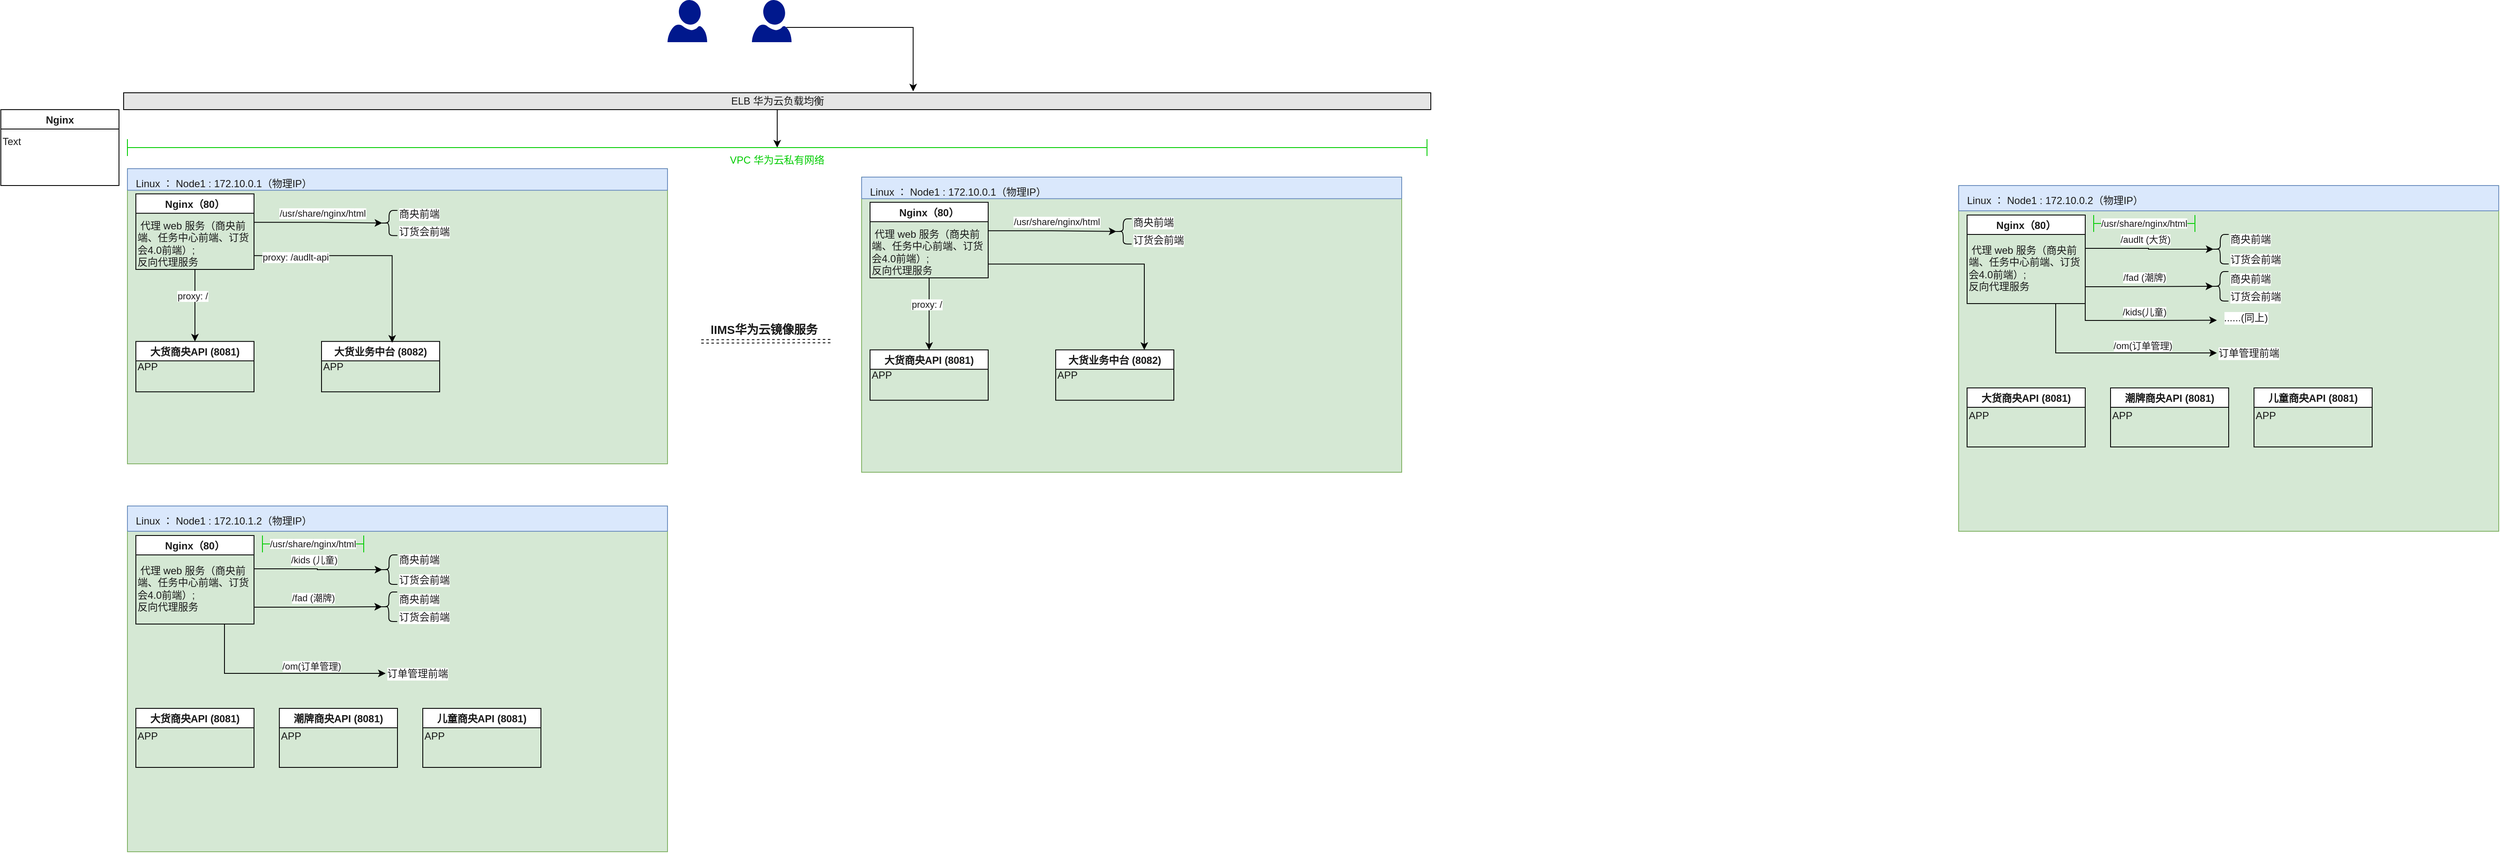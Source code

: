 <mxfile version="16.4.5" type="github">
  <diagram id="hieO9g39WpFTUk1VyaVL" name="Page-1">
    <mxGraphModel dx="1643" dy="657" grid="1" gridSize="10" guides="1" tooltips="1" connect="1" arrows="1" fold="1" page="1" pageScale="1" pageWidth="827" pageHeight="1169" math="0" shadow="0">
      <root>
        <mxCell id="0" />
        <mxCell id="1" parent="0" />
        <mxCell id="pbacP5-wRvRaZsXroCSK-2" value="" style="sketch=0;aspect=fixed;pointerEvents=1;shadow=0;dashed=0;html=1;strokeColor=none;labelPosition=center;verticalLabelPosition=bottom;verticalAlign=top;align=center;fillColor=#00188D;shape=mxgraph.azure.user" vertex="1" parent="1">
          <mxGeometry x="260" y="20" width="47" height="50" as="geometry" />
        </mxCell>
        <mxCell id="pbacP5-wRvRaZsXroCSK-3" style="edgeStyle=orthogonalEdgeStyle;rounded=0;orthogonalLoop=1;jettySize=auto;html=1;entryX=0.604;entryY=-0.083;entryDx=0;entryDy=0;entryPerimeter=0;exitX=0.87;exitY=0.65;exitDx=0;exitDy=0;exitPerimeter=0;" edge="1" parent="1" source="pbacP5-wRvRaZsXroCSK-4" target="pbacP5-wRvRaZsXroCSK-5">
          <mxGeometry relative="1" as="geometry">
            <mxPoint x="559.695" y="115.005" as="targetPoint" />
            <Array as="points">
              <mxPoint x="551" y="53" />
            </Array>
          </mxGeometry>
        </mxCell>
        <mxCell id="pbacP5-wRvRaZsXroCSK-4" value="" style="sketch=0;aspect=fixed;pointerEvents=1;shadow=0;dashed=0;html=1;strokeColor=none;labelPosition=center;verticalLabelPosition=bottom;verticalAlign=top;align=center;fillColor=#00188D;shape=mxgraph.azure.user" vertex="1" parent="1">
          <mxGeometry x="360" y="20" width="47" height="50" as="geometry" />
        </mxCell>
        <mxCell id="pbacP5-wRvRaZsXroCSK-199" style="edgeStyle=orthogonalEdgeStyle;rounded=0;orthogonalLoop=1;jettySize=auto;html=1;entryX=0.5;entryY=0.5;entryDx=0;entryDy=0;entryPerimeter=0;fontSize=14;fontColor=#1A1A1A;startArrow=none;startFill=0;endArrow=classic;endFill=1;" edge="1" parent="1" source="pbacP5-wRvRaZsXroCSK-5" target="pbacP5-wRvRaZsXroCSK-196">
          <mxGeometry relative="1" as="geometry" />
        </mxCell>
        <mxCell id="pbacP5-wRvRaZsXroCSK-5" value="ELB 华为云负载均衡" style="rounded=0;whiteSpace=wrap;html=1;align=center;fontColor=#1A1A1A;fillColor=#E6E6E6;" vertex="1" parent="1">
          <mxGeometry x="-384.5" y="130" width="1549" height="20" as="geometry" />
        </mxCell>
        <mxCell id="pbacP5-wRvRaZsXroCSK-9" value="" style="group;fillColor=#d5e8d4;strokeColor=#82b366;" vertex="1" connectable="0" parent="1">
          <mxGeometry x="-380" y="220" width="640" height="350" as="geometry" />
        </mxCell>
        <mxCell id="pbacP5-wRvRaZsXroCSK-6" value="&lt;font color=&quot;#1a1a1a&quot;&gt;Linux ： Node1 : 172.10.0.1（物理IP）&lt;/font&gt;" style="sketch=0;points=[[0,0,0],[0.25,0,0],[0.5,0,0],[0.75,0,0],[1,0,0],[1,0.25,0],[1,0.5,0],[1,0.75,0],[1,1,0],[0.75,1,0],[0.5,1,0],[0.25,1,0],[0,1,0],[0,0.75,0],[0,0.5,0],[0,0.25,0]];rounded=1;absoluteArcSize=1;arcSize=2;html=1;strokeColor=#6c8ebf;shadow=0;dashed=0;fontSize=12;align=left;verticalAlign=top;spacing=10;spacingTop=-4;fillColor=#dae8fc;" vertex="1" parent="pbacP5-wRvRaZsXroCSK-9">
          <mxGeometry width="640" height="25.61" as="geometry" />
        </mxCell>
        <mxCell id="pbacP5-wRvRaZsXroCSK-8" value="" style="shape=image;html=1;verticalAlign=top;verticalLabelPosition=bottom;labelBackgroundColor=#ffffff;imageAspect=0;aspect=fixed;image=https://cdn0.iconfinder.com/data/icons/social-media-2104/24/social_media_social_media_logo_docker-128.png;fontColor=#1A1A1A;" vertex="1" parent="pbacP5-wRvRaZsXroCSK-9">
          <mxGeometry x="561.404" y="280" width="63.416" height="63.416" as="geometry" />
        </mxCell>
        <mxCell id="pbacP5-wRvRaZsXroCSK-18" value="" style="group" vertex="1" connectable="0" parent="pbacP5-wRvRaZsXroCSK-9">
          <mxGeometry x="10" y="29.878" width="140" height="89.634" as="geometry" />
        </mxCell>
        <mxCell id="pbacP5-wRvRaZsXroCSK-19" value="Nginx（80）" style="swimlane;fontColor=#1A1A1A;" vertex="1" parent="pbacP5-wRvRaZsXroCSK-18">
          <mxGeometry width="140" height="89.634" as="geometry">
            <mxRectangle x="10" y="40" width="70" height="23" as="alternateBounds" />
          </mxGeometry>
        </mxCell>
        <mxCell id="pbacP5-wRvRaZsXroCSK-20" value="&amp;nbsp;代理 web 服务（商央前端、任务中心前端、订货会4.0前端）;&lt;br&gt;反向代理服务" style="text;html=1;strokeColor=none;fillColor=none;align=left;verticalAlign=top;whiteSpace=wrap;rounded=0;fontColor=#1A1A1A;horizontal=1;spacingTop=0;" vertex="1" parent="pbacP5-wRvRaZsXroCSK-18">
          <mxGeometry y="23.902" width="140" height="65.732" as="geometry" />
        </mxCell>
        <mxCell id="pbacP5-wRvRaZsXroCSK-26" style="edgeStyle=orthogonalEdgeStyle;rounded=0;orthogonalLoop=1;jettySize=auto;html=1;exitX=1.002;exitY=0.137;exitDx=0;exitDy=0;entryX=0.1;entryY=0.5;entryDx=0;entryDy=0;fontColor=#1A1A1A;exitPerimeter=0;entryPerimeter=0;" edge="1" parent="pbacP5-wRvRaZsXroCSK-9" target="pbacP5-wRvRaZsXroCSK-47">
          <mxGeometry relative="1" as="geometry">
            <mxPoint x="150.28" y="63.639" as="sourcePoint" />
            <mxPoint x="300" y="64.665" as="targetPoint" />
            <Array as="points">
              <mxPoint x="225" y="64.024" />
            </Array>
          </mxGeometry>
        </mxCell>
        <mxCell id="pbacP5-wRvRaZsXroCSK-140" value="&lt;span&gt;/usr/share/nginx/html&lt;/span&gt;" style="edgeLabel;html=1;align=center;verticalAlign=middle;resizable=0;points=[];fontColor=#1A1A1A;" vertex="1" connectable="0" parent="pbacP5-wRvRaZsXroCSK-26">
          <mxGeometry x="0.055" y="-1" relative="1" as="geometry">
            <mxPoint y="-12" as="offset" />
          </mxGeometry>
        </mxCell>
        <mxCell id="pbacP5-wRvRaZsXroCSK-40" value="商央前端" style="text;html=1;strokeColor=none;fillColor=none;align=left;verticalAlign=middle;whiteSpace=wrap;rounded=0;labelBackgroundColor=#FFFFFF;fontColor=#1A1A1A;" vertex="1" parent="pbacP5-wRvRaZsXroCSK-9">
          <mxGeometry x="320" y="46.951" width="60" height="14.512" as="geometry" />
        </mxCell>
        <mxCell id="pbacP5-wRvRaZsXroCSK-44" value="订货会前端" style="text;html=1;strokeColor=none;fillColor=none;align=left;verticalAlign=middle;whiteSpace=wrap;rounded=0;labelBackgroundColor=#FFFFFF;fontColor=#1A1A1A;" vertex="1" parent="pbacP5-wRvRaZsXroCSK-9">
          <mxGeometry x="320" y="67.439" width="70" height="14.512" as="geometry" />
        </mxCell>
        <mxCell id="pbacP5-wRvRaZsXroCSK-47" value="" style="shape=curlyBracket;whiteSpace=wrap;html=1;rounded=1;labelBackgroundColor=#FFFFFF;fontColor=#1A1A1A;" vertex="1" parent="pbacP5-wRvRaZsXroCSK-9">
          <mxGeometry x="300" y="49.512" width="20" height="29.878" as="geometry" />
        </mxCell>
        <mxCell id="pbacP5-wRvRaZsXroCSK-53" style="edgeStyle=orthogonalEdgeStyle;rounded=0;orthogonalLoop=1;jettySize=auto;html=1;exitX=0.5;exitY=1;exitDx=0;exitDy=0;entryX=0.5;entryY=0;entryDx=0;entryDy=0;fontColor=#1A1A1A;startArrow=none;startFill=0;endArrow=classic;endFill=1;" edge="1" parent="pbacP5-wRvRaZsXroCSK-9" source="pbacP5-wRvRaZsXroCSK-20" target="pbacP5-wRvRaZsXroCSK-64">
          <mxGeometry relative="1" as="geometry">
            <mxPoint x="306" y="169.451" as="targetPoint" />
          </mxGeometry>
        </mxCell>
        <mxCell id="pbacP5-wRvRaZsXroCSK-139" value="proxy: /" style="edgeLabel;html=1;align=center;verticalAlign=middle;resizable=0;points=[];fontColor=#1A1A1A;" vertex="1" connectable="0" parent="pbacP5-wRvRaZsXroCSK-53">
          <mxGeometry x="-0.273" y="-3" relative="1" as="geometry">
            <mxPoint as="offset" />
          </mxGeometry>
        </mxCell>
        <mxCell id="pbacP5-wRvRaZsXroCSK-63" value="" style="group" vertex="1" connectable="0" parent="pbacP5-wRvRaZsXroCSK-9">
          <mxGeometry x="10" y="204.878" width="140" height="59.756" as="geometry" />
        </mxCell>
        <mxCell id="pbacP5-wRvRaZsXroCSK-64" value="大货商央API (8081)" style="swimlane;fontColor=#1A1A1A;" vertex="1" parent="pbacP5-wRvRaZsXroCSK-63">
          <mxGeometry width="140" height="59.756" as="geometry">
            <mxRectangle x="10" y="40" width="70" height="23" as="alternateBounds" />
          </mxGeometry>
        </mxCell>
        <mxCell id="pbacP5-wRvRaZsXroCSK-65" value="APP" style="text;html=1;strokeColor=none;fillColor=none;align=left;verticalAlign=top;whiteSpace=wrap;rounded=0;fontColor=#1A1A1A;horizontal=1;spacingTop=0;" vertex="1" parent="pbacP5-wRvRaZsXroCSK-63">
          <mxGeometry y="15.935" width="140" height="43.821" as="geometry" />
        </mxCell>
        <mxCell id="pbacP5-wRvRaZsXroCSK-101" value="" style="group" vertex="1" connectable="0" parent="pbacP5-wRvRaZsXroCSK-9">
          <mxGeometry x="230" y="204.878" width="140" height="59.756" as="geometry" />
        </mxCell>
        <mxCell id="pbacP5-wRvRaZsXroCSK-102" value="大货业务中台 (8082)" style="swimlane;fontColor=#1A1A1A;" vertex="1" parent="pbacP5-wRvRaZsXroCSK-101">
          <mxGeometry width="140" height="59.756" as="geometry">
            <mxRectangle x="10" y="40" width="70" height="23" as="alternateBounds" />
          </mxGeometry>
        </mxCell>
        <mxCell id="pbacP5-wRvRaZsXroCSK-103" value="APP" style="text;html=1;strokeColor=none;fillColor=none;align=left;verticalAlign=top;whiteSpace=wrap;rounded=0;fontColor=#1A1A1A;horizontal=1;spacingTop=0;" vertex="1" parent="pbacP5-wRvRaZsXroCSK-101">
          <mxGeometry y="15.935" width="140" height="43.821" as="geometry" />
        </mxCell>
        <mxCell id="pbacP5-wRvRaZsXroCSK-137" style="edgeStyle=orthogonalEdgeStyle;rounded=0;orthogonalLoop=1;jettySize=auto;html=1;exitX=1;exitY=0.75;exitDx=0;exitDy=0;fontColor=#1A1A1A;startArrow=none;startFill=0;endArrow=classic;endFill=1;entryX=0.598;entryY=0.024;entryDx=0;entryDy=0;entryPerimeter=0;" edge="1" parent="pbacP5-wRvRaZsXroCSK-9" source="pbacP5-wRvRaZsXroCSK-20" target="pbacP5-wRvRaZsXroCSK-102">
          <mxGeometry relative="1" as="geometry">
            <mxPoint x="300" y="210" as="targetPoint" />
          </mxGeometry>
        </mxCell>
        <mxCell id="pbacP5-wRvRaZsXroCSK-138" value="proxy: /audlt-api" style="edgeLabel;html=1;align=center;verticalAlign=middle;resizable=0;points=[];fontColor=#1A1A1A;" vertex="1" connectable="0" parent="pbacP5-wRvRaZsXroCSK-137">
          <mxGeometry x="-0.631" y="-2" relative="1" as="geometry">
            <mxPoint as="offset" />
          </mxGeometry>
        </mxCell>
        <mxCell id="pbacP5-wRvRaZsXroCSK-13" value="" style="group" vertex="1" connectable="0" parent="1">
          <mxGeometry x="-530" y="150" width="140" height="90" as="geometry" />
        </mxCell>
        <mxCell id="pbacP5-wRvRaZsXroCSK-10" value="Nginx" style="swimlane;fontColor=#1A1A1A;" vertex="1" parent="pbacP5-wRvRaZsXroCSK-13">
          <mxGeometry width="140" height="90" as="geometry">
            <mxRectangle x="10" y="40" width="70" height="23" as="alternateBounds" />
          </mxGeometry>
        </mxCell>
        <mxCell id="pbacP5-wRvRaZsXroCSK-12" value="Text" style="text;html=1;strokeColor=none;fillColor=none;align=left;verticalAlign=top;whiteSpace=wrap;rounded=0;fontColor=#1A1A1A;horizontal=1;spacingTop=0;" vertex="1" parent="pbacP5-wRvRaZsXroCSK-13">
          <mxGeometry y="24" width="140" height="66" as="geometry" />
        </mxCell>
        <mxCell id="pbacP5-wRvRaZsXroCSK-104" value="" style="group;fillColor=#d5e8d4;strokeColor=#82b366;" vertex="1" connectable="0" parent="1">
          <mxGeometry x="1790" y="240" width="640" height="410" as="geometry" />
        </mxCell>
        <mxCell id="pbacP5-wRvRaZsXroCSK-105" value="&lt;font color=&quot;#1a1a1a&quot;&gt;Linux ： Node1 : 172.10.0.2（物理IP）&lt;/font&gt;" style="sketch=0;points=[[0,0,0],[0.25,0,0],[0.5,0,0],[0.75,0,0],[1,0,0],[1,0.25,0],[1,0.5,0],[1,0.75,0],[1,1,0],[0.75,1,0],[0.5,1,0],[0.25,1,0],[0,1,0],[0,0.75,0],[0,0.5,0],[0,0.25,0]];rounded=1;absoluteArcSize=1;arcSize=2;html=1;strokeColor=#6c8ebf;shadow=0;dashed=0;fontSize=12;align=left;verticalAlign=top;spacing=10;spacingTop=-4;fillColor=#dae8fc;" vertex="1" parent="pbacP5-wRvRaZsXroCSK-104">
          <mxGeometry width="640" height="30" as="geometry" />
        </mxCell>
        <mxCell id="pbacP5-wRvRaZsXroCSK-106" value="" style="shape=image;html=1;verticalAlign=top;verticalLabelPosition=bottom;labelBackgroundColor=#ffffff;imageAspect=0;aspect=fixed;image=https://cdn0.iconfinder.com/data/icons/social-media-2104/24/social_media_social_media_logo_docker-128.png;fontColor=#1A1A1A;" vertex="1" parent="pbacP5-wRvRaZsXroCSK-104">
          <mxGeometry x="561.404" y="328" width="76.351" height="76.351" as="geometry" />
        </mxCell>
        <mxCell id="pbacP5-wRvRaZsXroCSK-107" value="" style="group" vertex="1" connectable="0" parent="pbacP5-wRvRaZsXroCSK-104">
          <mxGeometry x="10" y="35" width="140" height="105" as="geometry" />
        </mxCell>
        <mxCell id="pbacP5-wRvRaZsXroCSK-108" value="Nginx（80）" style="swimlane;fontColor=#1A1A1A;" vertex="1" parent="pbacP5-wRvRaZsXroCSK-107">
          <mxGeometry width="140" height="105" as="geometry">
            <mxRectangle x="10" y="40" width="70" height="23" as="alternateBounds" />
          </mxGeometry>
        </mxCell>
        <mxCell id="pbacP5-wRvRaZsXroCSK-109" value="&amp;nbsp;代理 web 服务（商央前端、任务中心前端、订货会4.0前端）;&lt;br&gt;反向代理服务" style="text;html=1;strokeColor=none;fillColor=none;align=left;verticalAlign=top;whiteSpace=wrap;rounded=0;fontColor=#1A1A1A;horizontal=1;spacingTop=0;" vertex="1" parent="pbacP5-wRvRaZsXroCSK-107">
          <mxGeometry y="28" width="140" height="77" as="geometry" />
        </mxCell>
        <mxCell id="pbacP5-wRvRaZsXroCSK-110" style="edgeStyle=orthogonalEdgeStyle;rounded=0;orthogonalLoop=1;jettySize=auto;html=1;exitX=1.002;exitY=0.137;exitDx=0;exitDy=0;entryX=0.1;entryY=0.5;entryDx=0;entryDy=0;fontColor=#1A1A1A;exitPerimeter=0;entryPerimeter=0;" edge="1" parent="pbacP5-wRvRaZsXroCSK-104" target="pbacP5-wRvRaZsXroCSK-116">
          <mxGeometry relative="1" as="geometry">
            <mxPoint x="150.28" y="74.549" as="sourcePoint" />
            <mxPoint x="300" y="75.75" as="targetPoint" />
            <Array as="points">
              <mxPoint x="225" y="75" />
            </Array>
          </mxGeometry>
        </mxCell>
        <mxCell id="pbacP5-wRvRaZsXroCSK-111" value="/audlt (大货)" style="edgeLabel;html=1;align=center;verticalAlign=middle;resizable=0;points=[];fontColor=#1A1A1A;" vertex="1" connectable="0" parent="pbacP5-wRvRaZsXroCSK-110">
          <mxGeometry x="-0.128" y="3" relative="1" as="geometry">
            <mxPoint x="4" y="-8" as="offset" />
          </mxGeometry>
        </mxCell>
        <mxCell id="pbacP5-wRvRaZsXroCSK-112" value="&lt;span style=&quot;color: rgb(26 , 26 , 26) ; font-size: 11px ; background-color: rgb(255 , 255 , 255)&quot;&gt;/usr/share/nginx/html&lt;/span&gt;" style="shape=crossbar;whiteSpace=wrap;html=1;rounded=1;fillColor=none;strokeColor=#00CC00;" vertex="1" parent="pbacP5-wRvRaZsXroCSK-104">
          <mxGeometry x="160" y="35" width="120" height="20" as="geometry" />
        </mxCell>
        <mxCell id="pbacP5-wRvRaZsXroCSK-113" value="商央前端" style="text;html=1;strokeColor=none;fillColor=none;align=left;verticalAlign=middle;whiteSpace=wrap;rounded=0;labelBackgroundColor=#FFFFFF;fontColor=#1A1A1A;" vertex="1" parent="pbacP5-wRvRaZsXroCSK-104">
          <mxGeometry x="320" y="55" width="60" height="17" as="geometry" />
        </mxCell>
        <mxCell id="pbacP5-wRvRaZsXroCSK-114" value="订货会前端" style="text;html=1;strokeColor=none;fillColor=none;align=left;verticalAlign=middle;whiteSpace=wrap;rounded=0;labelBackgroundColor=#FFFFFF;fontColor=#1A1A1A;" vertex="1" parent="pbacP5-wRvRaZsXroCSK-104">
          <mxGeometry x="320" y="79" width="70" height="17" as="geometry" />
        </mxCell>
        <mxCell id="pbacP5-wRvRaZsXroCSK-115" value="订单管理前端" style="text;html=1;strokeColor=none;fillColor=none;align=left;verticalAlign=middle;whiteSpace=wrap;rounded=0;labelBackgroundColor=#FFFFFF;fontColor=#1A1A1A;" vertex="1" parent="pbacP5-wRvRaZsXroCSK-104">
          <mxGeometry x="306" y="190" width="80" height="17" as="geometry" />
        </mxCell>
        <mxCell id="pbacP5-wRvRaZsXroCSK-116" value="" style="shape=curlyBracket;whiteSpace=wrap;html=1;rounded=1;labelBackgroundColor=#FFFFFF;fontColor=#1A1A1A;" vertex="1" parent="pbacP5-wRvRaZsXroCSK-104">
          <mxGeometry x="300" y="58" width="20" height="35" as="geometry" />
        </mxCell>
        <mxCell id="pbacP5-wRvRaZsXroCSK-117" style="edgeStyle=orthogonalEdgeStyle;rounded=0;orthogonalLoop=1;jettySize=auto;html=1;entryX=0.1;entryY=0.5;entryDx=0;entryDy=0;fontColor=#1A1A1A;entryPerimeter=0;" edge="1" parent="pbacP5-wRvRaZsXroCSK-104" source="pbacP5-wRvRaZsXroCSK-109" target="pbacP5-wRvRaZsXroCSK-120">
          <mxGeometry relative="1" as="geometry">
            <mxPoint x="150.0" y="118.549" as="sourcePoint" />
            <mxPoint x="639.72" y="-100.25" as="targetPoint" />
            <Array as="points">
              <mxPoint x="200" y="120" />
              <mxPoint x="200" y="120" />
            </Array>
          </mxGeometry>
        </mxCell>
        <mxCell id="pbacP5-wRvRaZsXroCSK-118" value="/fad (潮牌)" style="edgeLabel;html=1;align=center;verticalAlign=middle;resizable=0;points=[];fontColor=#1A1A1A;" vertex="1" connectable="0" parent="pbacP5-wRvRaZsXroCSK-117">
          <mxGeometry x="-0.128" y="3" relative="1" as="geometry">
            <mxPoint x="4" y="-8" as="offset" />
          </mxGeometry>
        </mxCell>
        <mxCell id="pbacP5-wRvRaZsXroCSK-119" value="订货会前端" style="text;html=1;strokeColor=none;fillColor=none;align=left;verticalAlign=middle;whiteSpace=wrap;rounded=0;labelBackgroundColor=#FFFFFF;fontColor=#1A1A1A;" vertex="1" parent="pbacP5-wRvRaZsXroCSK-104">
          <mxGeometry x="319.72" y="123" width="70" height="17" as="geometry" />
        </mxCell>
        <mxCell id="pbacP5-wRvRaZsXroCSK-120" value="" style="shape=curlyBracket;whiteSpace=wrap;html=1;rounded=1;labelBackgroundColor=#FFFFFF;fontColor=#1A1A1A;" vertex="1" parent="pbacP5-wRvRaZsXroCSK-104">
          <mxGeometry x="299.72" y="102" width="20" height="35" as="geometry" />
        </mxCell>
        <mxCell id="pbacP5-wRvRaZsXroCSK-121" value="商央前端" style="text;html=1;strokeColor=none;fillColor=none;align=left;verticalAlign=middle;whiteSpace=wrap;rounded=0;labelBackgroundColor=#FFFFFF;fontColor=#1A1A1A;" vertex="1" parent="pbacP5-wRvRaZsXroCSK-104">
          <mxGeometry x="320" y="102" width="60" height="17" as="geometry" />
        </mxCell>
        <mxCell id="pbacP5-wRvRaZsXroCSK-122" style="edgeStyle=orthogonalEdgeStyle;rounded=0;orthogonalLoop=1;jettySize=auto;html=1;exitX=0.75;exitY=1;exitDx=0;exitDy=0;entryX=0;entryY=0.5;entryDx=0;entryDy=0;fontColor=#1A1A1A;startArrow=none;startFill=0;endArrow=classic;endFill=1;" edge="1" parent="pbacP5-wRvRaZsXroCSK-104" source="pbacP5-wRvRaZsXroCSK-109" target="pbacP5-wRvRaZsXroCSK-115">
          <mxGeometry relative="1" as="geometry" />
        </mxCell>
        <mxCell id="pbacP5-wRvRaZsXroCSK-123" value="/om(订单管理)" style="edgeLabel;html=1;align=center;verticalAlign=middle;resizable=0;points=[];fontColor=#1A1A1A;" vertex="1" connectable="0" parent="pbacP5-wRvRaZsXroCSK-122">
          <mxGeometry x="0.012" y="-3" relative="1" as="geometry">
            <mxPoint x="35" y="-12" as="offset" />
          </mxGeometry>
        </mxCell>
        <mxCell id="pbacP5-wRvRaZsXroCSK-124" value="......(同上)" style="text;html=1;strokeColor=none;fillColor=none;align=center;verticalAlign=middle;whiteSpace=wrap;rounded=0;labelBackgroundColor=#FFFFFF;fontColor=#1A1A1A;" vertex="1" parent="pbacP5-wRvRaZsXroCSK-104">
          <mxGeometry x="306" y="150" width="69" height="13" as="geometry" />
        </mxCell>
        <mxCell id="pbacP5-wRvRaZsXroCSK-125" style="edgeStyle=orthogonalEdgeStyle;rounded=0;orthogonalLoop=1;jettySize=auto;html=1;exitX=1;exitY=1;exitDx=0;exitDy=0;entryX=0;entryY=0.75;entryDx=0;entryDy=0;fontColor=#1A1A1A;startArrow=none;startFill=0;endArrow=classic;endFill=1;" edge="1" parent="pbacP5-wRvRaZsXroCSK-104" source="pbacP5-wRvRaZsXroCSK-109" target="pbacP5-wRvRaZsXroCSK-124">
          <mxGeometry relative="1" as="geometry" />
        </mxCell>
        <mxCell id="pbacP5-wRvRaZsXroCSK-126" value="/kids(儿童)" style="edgeLabel;html=1;align=center;verticalAlign=middle;resizable=0;points=[];fontColor=#1A1A1A;" vertex="1" connectable="0" parent="pbacP5-wRvRaZsXroCSK-125">
          <mxGeometry x="0.024" y="4" relative="1" as="geometry">
            <mxPoint y="-6" as="offset" />
          </mxGeometry>
        </mxCell>
        <mxCell id="pbacP5-wRvRaZsXroCSK-127" value="" style="group" vertex="1" connectable="0" parent="pbacP5-wRvRaZsXroCSK-104">
          <mxGeometry x="10" y="240" width="140" height="70" as="geometry" />
        </mxCell>
        <mxCell id="pbacP5-wRvRaZsXroCSK-128" value="大货商央API (8081)" style="swimlane;fontColor=#1A1A1A;" vertex="1" parent="pbacP5-wRvRaZsXroCSK-127">
          <mxGeometry width="140" height="70" as="geometry">
            <mxRectangle x="10" y="40" width="70" height="23" as="alternateBounds" />
          </mxGeometry>
        </mxCell>
        <mxCell id="pbacP5-wRvRaZsXroCSK-129" value="APP" style="text;html=1;strokeColor=none;fillColor=none;align=left;verticalAlign=top;whiteSpace=wrap;rounded=0;fontColor=#1A1A1A;horizontal=1;spacingTop=0;" vertex="1" parent="pbacP5-wRvRaZsXroCSK-127">
          <mxGeometry y="18.667" width="140" height="51.333" as="geometry" />
        </mxCell>
        <mxCell id="pbacP5-wRvRaZsXroCSK-130" value="" style="group" vertex="1" connectable="0" parent="pbacP5-wRvRaZsXroCSK-104">
          <mxGeometry x="180" y="240" width="140" height="70" as="geometry" />
        </mxCell>
        <mxCell id="pbacP5-wRvRaZsXroCSK-131" value="潮牌商央API (8081)" style="swimlane;fontColor=#1A1A1A;" vertex="1" parent="pbacP5-wRvRaZsXroCSK-130">
          <mxGeometry width="140" height="70" as="geometry">
            <mxRectangle x="10" y="40" width="70" height="23" as="alternateBounds" />
          </mxGeometry>
        </mxCell>
        <mxCell id="pbacP5-wRvRaZsXroCSK-132" value="APP" style="text;html=1;strokeColor=none;fillColor=none;align=left;verticalAlign=top;whiteSpace=wrap;rounded=0;fontColor=#1A1A1A;horizontal=1;spacingTop=0;" vertex="1" parent="pbacP5-wRvRaZsXroCSK-130">
          <mxGeometry y="18.667" width="140" height="51.333" as="geometry" />
        </mxCell>
        <mxCell id="pbacP5-wRvRaZsXroCSK-133" value="" style="group" vertex="1" connectable="0" parent="pbacP5-wRvRaZsXroCSK-104">
          <mxGeometry x="350" y="240" width="140" height="70" as="geometry" />
        </mxCell>
        <mxCell id="pbacP5-wRvRaZsXroCSK-134" value="儿童商央API (8081)" style="swimlane;fontColor=#1A1A1A;" vertex="1" parent="pbacP5-wRvRaZsXroCSK-133">
          <mxGeometry width="140" height="70" as="geometry">
            <mxRectangle x="10" y="40" width="70" height="23" as="alternateBounds" />
          </mxGeometry>
        </mxCell>
        <mxCell id="pbacP5-wRvRaZsXroCSK-135" value="APP" style="text;html=1;strokeColor=none;fillColor=none;align=left;verticalAlign=top;whiteSpace=wrap;rounded=0;fontColor=#1A1A1A;horizontal=1;spacingTop=0;" vertex="1" parent="pbacP5-wRvRaZsXroCSK-133">
          <mxGeometry y="18.667" width="140" height="51.333" as="geometry" />
        </mxCell>
        <mxCell id="pbacP5-wRvRaZsXroCSK-142" value="" style="shape=link;html=1;rounded=0;fontColor=#1A1A1A;startArrow=none;startFill=0;endArrow=classic;endFill=1;dashed=1;fontStyle=1;fontSize=14;" edge="1" parent="1">
          <mxGeometry width="100" relative="1" as="geometry">
            <mxPoint x="300" y="424.88" as="sourcePoint" />
            <mxPoint x="453" y="424.44" as="targetPoint" />
          </mxGeometry>
        </mxCell>
        <mxCell id="pbacP5-wRvRaZsXroCSK-143" value="lIMS华为云镜像服务" style="edgeLabel;html=1;align=center;verticalAlign=middle;resizable=0;points=[];fontColor=#1A1A1A;fontStyle=1;fontSize=14;" vertex="1" connectable="0" parent="pbacP5-wRvRaZsXroCSK-142">
          <mxGeometry x="0.008" relative="1" as="geometry">
            <mxPoint x="-3" y="-14" as="offset" />
          </mxGeometry>
        </mxCell>
        <mxCell id="pbacP5-wRvRaZsXroCSK-144" value="" style="group;fillColor=#d5e8d4;strokeColor=#82b366;" vertex="1" connectable="0" parent="1">
          <mxGeometry x="490" y="230" width="640" height="350" as="geometry" />
        </mxCell>
        <mxCell id="pbacP5-wRvRaZsXroCSK-145" value="&lt;font color=&quot;#1a1a1a&quot;&gt;Linux ： Node1 : 172.10.0.1（物理IP）&lt;/font&gt;" style="sketch=0;points=[[0,0,0],[0.25,0,0],[0.5,0,0],[0.75,0,0],[1,0,0],[1,0.25,0],[1,0.5,0],[1,0.75,0],[1,1,0],[0.75,1,0],[0.5,1,0],[0.25,1,0],[0,1,0],[0,0.75,0],[0,0.5,0],[0,0.25,0]];rounded=1;absoluteArcSize=1;arcSize=2;html=1;strokeColor=#6c8ebf;shadow=0;dashed=0;fontSize=12;align=left;verticalAlign=top;spacing=10;spacingTop=-4;fillColor=#dae8fc;" vertex="1" parent="pbacP5-wRvRaZsXroCSK-144">
          <mxGeometry width="640" height="25.61" as="geometry" />
        </mxCell>
        <mxCell id="pbacP5-wRvRaZsXroCSK-146" value="" style="shape=image;html=1;verticalAlign=top;verticalLabelPosition=bottom;labelBackgroundColor=#ffffff;imageAspect=0;aspect=fixed;image=https://cdn0.iconfinder.com/data/icons/social-media-2104/24/social_media_social_media_logo_docker-128.png;fontColor=#1A1A1A;" vertex="1" parent="pbacP5-wRvRaZsXroCSK-144">
          <mxGeometry x="561.404" y="280" width="65.178" height="65.178" as="geometry" />
        </mxCell>
        <mxCell id="pbacP5-wRvRaZsXroCSK-147" value="" style="group" vertex="1" connectable="0" parent="pbacP5-wRvRaZsXroCSK-144">
          <mxGeometry x="10" y="29.878" width="140" height="89.634" as="geometry" />
        </mxCell>
        <mxCell id="pbacP5-wRvRaZsXroCSK-148" value="Nginx（80）" style="swimlane;fontColor=#1A1A1A;" vertex="1" parent="pbacP5-wRvRaZsXroCSK-147">
          <mxGeometry width="140" height="89.634" as="geometry">
            <mxRectangle x="10" y="40" width="70" height="23" as="alternateBounds" />
          </mxGeometry>
        </mxCell>
        <mxCell id="pbacP5-wRvRaZsXroCSK-149" value="&amp;nbsp;代理 web 服务（商央前端、任务中心前端、订货会4.0前端）;&lt;br&gt;反向代理服务" style="text;html=1;strokeColor=none;fillColor=none;align=left;verticalAlign=top;whiteSpace=wrap;rounded=0;fontColor=#1A1A1A;horizontal=1;spacingTop=0;" vertex="1" parent="pbacP5-wRvRaZsXroCSK-147">
          <mxGeometry y="23.902" width="140" height="65.732" as="geometry" />
        </mxCell>
        <mxCell id="pbacP5-wRvRaZsXroCSK-150" style="edgeStyle=orthogonalEdgeStyle;rounded=0;orthogonalLoop=1;jettySize=auto;html=1;exitX=1.002;exitY=0.137;exitDx=0;exitDy=0;entryX=0.1;entryY=0.5;entryDx=0;entryDy=0;fontColor=#1A1A1A;exitPerimeter=0;entryPerimeter=0;" edge="1" parent="pbacP5-wRvRaZsXroCSK-144" target="pbacP5-wRvRaZsXroCSK-154">
          <mxGeometry relative="1" as="geometry">
            <mxPoint x="150.28" y="63.639" as="sourcePoint" />
            <mxPoint x="300" y="64.665" as="targetPoint" />
            <Array as="points">
              <mxPoint x="225" y="64.024" />
            </Array>
          </mxGeometry>
        </mxCell>
        <mxCell id="pbacP5-wRvRaZsXroCSK-151" value="&lt;span&gt;/usr/share/nginx/html&lt;/span&gt;" style="edgeLabel;html=1;align=center;verticalAlign=middle;resizable=0;points=[];fontColor=#1A1A1A;" vertex="1" connectable="0" parent="pbacP5-wRvRaZsXroCSK-150">
          <mxGeometry x="0.055" y="-1" relative="1" as="geometry">
            <mxPoint y="-12" as="offset" />
          </mxGeometry>
        </mxCell>
        <mxCell id="pbacP5-wRvRaZsXroCSK-152" value="商央前端" style="text;html=1;strokeColor=none;fillColor=none;align=left;verticalAlign=middle;whiteSpace=wrap;rounded=0;labelBackgroundColor=#FFFFFF;fontColor=#1A1A1A;" vertex="1" parent="pbacP5-wRvRaZsXroCSK-144">
          <mxGeometry x="320" y="46.951" width="60" height="14.512" as="geometry" />
        </mxCell>
        <mxCell id="pbacP5-wRvRaZsXroCSK-153" value="订货会前端" style="text;html=1;strokeColor=none;fillColor=none;align=left;verticalAlign=middle;whiteSpace=wrap;rounded=0;labelBackgroundColor=#FFFFFF;fontColor=#1A1A1A;" vertex="1" parent="pbacP5-wRvRaZsXroCSK-144">
          <mxGeometry x="320" y="67.439" width="70" height="14.512" as="geometry" />
        </mxCell>
        <mxCell id="pbacP5-wRvRaZsXroCSK-154" value="" style="shape=curlyBracket;whiteSpace=wrap;html=1;rounded=1;labelBackgroundColor=#FFFFFF;fontColor=#1A1A1A;" vertex="1" parent="pbacP5-wRvRaZsXroCSK-144">
          <mxGeometry x="300" y="49.512" width="20" height="29.878" as="geometry" />
        </mxCell>
        <mxCell id="pbacP5-wRvRaZsXroCSK-155" style="edgeStyle=orthogonalEdgeStyle;rounded=0;orthogonalLoop=1;jettySize=auto;html=1;exitX=0.5;exitY=1;exitDx=0;exitDy=0;entryX=0.5;entryY=0;entryDx=0;entryDy=0;fontColor=#1A1A1A;startArrow=none;startFill=0;endArrow=classic;endFill=1;" edge="1" parent="pbacP5-wRvRaZsXroCSK-144" source="pbacP5-wRvRaZsXroCSK-149" target="pbacP5-wRvRaZsXroCSK-158">
          <mxGeometry relative="1" as="geometry">
            <mxPoint x="306" y="169.451" as="targetPoint" />
          </mxGeometry>
        </mxCell>
        <mxCell id="pbacP5-wRvRaZsXroCSK-156" value="proxy: /" style="edgeLabel;html=1;align=center;verticalAlign=middle;resizable=0;points=[];fontColor=#1A1A1A;" vertex="1" connectable="0" parent="pbacP5-wRvRaZsXroCSK-155">
          <mxGeometry x="-0.273" y="-3" relative="1" as="geometry">
            <mxPoint as="offset" />
          </mxGeometry>
        </mxCell>
        <mxCell id="pbacP5-wRvRaZsXroCSK-157" value="" style="group" vertex="1" connectable="0" parent="pbacP5-wRvRaZsXroCSK-144">
          <mxGeometry x="10" y="204.878" width="140" height="59.756" as="geometry" />
        </mxCell>
        <mxCell id="pbacP5-wRvRaZsXroCSK-158" value="大货商央API (8081)" style="swimlane;fontColor=#1A1A1A;" vertex="1" parent="pbacP5-wRvRaZsXroCSK-157">
          <mxGeometry width="140" height="59.756" as="geometry">
            <mxRectangle x="10" y="40" width="70" height="23" as="alternateBounds" />
          </mxGeometry>
        </mxCell>
        <mxCell id="pbacP5-wRvRaZsXroCSK-159" value="APP" style="text;html=1;strokeColor=none;fillColor=none;align=left;verticalAlign=top;whiteSpace=wrap;rounded=0;fontColor=#1A1A1A;horizontal=1;spacingTop=0;" vertex="1" parent="pbacP5-wRvRaZsXroCSK-157">
          <mxGeometry y="15.935" width="140" height="43.821" as="geometry" />
        </mxCell>
        <mxCell id="pbacP5-wRvRaZsXroCSK-160" value="" style="group" vertex="1" connectable="0" parent="pbacP5-wRvRaZsXroCSK-144">
          <mxGeometry x="230" y="204.878" width="140" height="59.756" as="geometry" />
        </mxCell>
        <mxCell id="pbacP5-wRvRaZsXroCSK-161" value="大货业务中台 (8082)" style="swimlane;fontColor=#1A1A1A;" vertex="1" parent="pbacP5-wRvRaZsXroCSK-160">
          <mxGeometry width="140" height="59.756" as="geometry">
            <mxRectangle x="10" y="40" width="70" height="23" as="alternateBounds" />
          </mxGeometry>
        </mxCell>
        <mxCell id="pbacP5-wRvRaZsXroCSK-162" value="APP" style="text;html=1;strokeColor=none;fillColor=none;align=left;verticalAlign=top;whiteSpace=wrap;rounded=0;fontColor=#1A1A1A;horizontal=1;spacingTop=0;" vertex="1" parent="pbacP5-wRvRaZsXroCSK-160">
          <mxGeometry y="15.935" width="140" height="43.821" as="geometry" />
        </mxCell>
        <mxCell id="pbacP5-wRvRaZsXroCSK-163" style="edgeStyle=orthogonalEdgeStyle;rounded=0;orthogonalLoop=1;jettySize=auto;html=1;exitX=1;exitY=0.75;exitDx=0;exitDy=0;entryX=0.75;entryY=0;entryDx=0;entryDy=0;fontSize=14;fontColor=#1A1A1A;startArrow=none;startFill=0;endArrow=classic;endFill=1;" edge="1" parent="pbacP5-wRvRaZsXroCSK-144" source="pbacP5-wRvRaZsXroCSK-149" target="pbacP5-wRvRaZsXroCSK-161">
          <mxGeometry relative="1" as="geometry" />
        </mxCell>
        <mxCell id="pbacP5-wRvRaZsXroCSK-164" value="" style="group;fillColor=#d5e8d4;strokeColor=#82b366;" vertex="1" connectable="0" parent="1">
          <mxGeometry x="-380" y="620" width="640" height="410" as="geometry" />
        </mxCell>
        <mxCell id="pbacP5-wRvRaZsXroCSK-165" value="&lt;font color=&quot;#1a1a1a&quot;&gt;Linux ： Node1 : 172.10.1.2（物理IP）&lt;/font&gt;" style="sketch=0;points=[[0,0,0],[0.25,0,0],[0.5,0,0],[0.75,0,0],[1,0,0],[1,0.25,0],[1,0.5,0],[1,0.75,0],[1,1,0],[0.75,1,0],[0.5,1,0],[0.25,1,0],[0,1,0],[0,0.75,0],[0,0.5,0],[0,0.25,0]];rounded=1;absoluteArcSize=1;arcSize=2;html=1;strokeColor=#6c8ebf;shadow=0;dashed=0;fontSize=12;align=left;verticalAlign=top;spacing=10;spacingTop=-4;fillColor=#dae8fc;" vertex="1" parent="pbacP5-wRvRaZsXroCSK-164">
          <mxGeometry width="640" height="30" as="geometry" />
        </mxCell>
        <mxCell id="pbacP5-wRvRaZsXroCSK-166" value="" style="shape=image;html=1;verticalAlign=top;verticalLabelPosition=bottom;labelBackgroundColor=#ffffff;imageAspect=0;aspect=fixed;image=https://cdn0.iconfinder.com/data/icons/social-media-2104/24/social_media_social_media_logo_docker-128.png;fontColor=#1A1A1A;" vertex="1" parent="pbacP5-wRvRaZsXroCSK-164">
          <mxGeometry x="561.404" y="328" width="76.351" height="76.351" as="geometry" />
        </mxCell>
        <mxCell id="pbacP5-wRvRaZsXroCSK-167" value="" style="group" vertex="1" connectable="0" parent="pbacP5-wRvRaZsXroCSK-164">
          <mxGeometry x="10" y="35" width="140" height="105" as="geometry" />
        </mxCell>
        <mxCell id="pbacP5-wRvRaZsXroCSK-168" value="Nginx（80）" style="swimlane;fontColor=#1A1A1A;" vertex="1" parent="pbacP5-wRvRaZsXroCSK-167">
          <mxGeometry width="140" height="105" as="geometry">
            <mxRectangle x="10" y="40" width="70" height="23" as="alternateBounds" />
          </mxGeometry>
        </mxCell>
        <mxCell id="pbacP5-wRvRaZsXroCSK-169" value="&amp;nbsp;代理 web 服务（商央前端、任务中心前端、订货会4.0前端）;&lt;br&gt;反向代理服务" style="text;html=1;strokeColor=none;fillColor=none;align=left;verticalAlign=top;whiteSpace=wrap;rounded=0;fontColor=#1A1A1A;horizontal=1;spacingTop=0;" vertex="1" parent="pbacP5-wRvRaZsXroCSK-167">
          <mxGeometry y="28" width="140" height="77" as="geometry" />
        </mxCell>
        <mxCell id="pbacP5-wRvRaZsXroCSK-170" style="edgeStyle=orthogonalEdgeStyle;rounded=0;orthogonalLoop=1;jettySize=auto;html=1;exitX=1.002;exitY=0.137;exitDx=0;exitDy=0;entryX=0.1;entryY=0.5;entryDx=0;entryDy=0;fontColor=#1A1A1A;exitPerimeter=0;entryPerimeter=0;" edge="1" parent="pbacP5-wRvRaZsXroCSK-164" target="pbacP5-wRvRaZsXroCSK-176">
          <mxGeometry relative="1" as="geometry">
            <mxPoint x="150.28" y="74.549" as="sourcePoint" />
            <mxPoint x="300" y="75.75" as="targetPoint" />
            <Array as="points">
              <mxPoint x="225" y="75" />
            </Array>
          </mxGeometry>
        </mxCell>
        <mxCell id="pbacP5-wRvRaZsXroCSK-171" value="/kids (儿童)" style="edgeLabel;html=1;align=center;verticalAlign=middle;resizable=0;points=[];fontColor=#1A1A1A;" vertex="1" connectable="0" parent="pbacP5-wRvRaZsXroCSK-170">
          <mxGeometry x="-0.128" y="3" relative="1" as="geometry">
            <mxPoint x="4" y="-8" as="offset" />
          </mxGeometry>
        </mxCell>
        <mxCell id="pbacP5-wRvRaZsXroCSK-172" value="&lt;span style=&quot;color: rgb(26 , 26 , 26) ; font-size: 11px ; background-color: rgb(255 , 255 , 255)&quot;&gt;/usr/share/nginx/html&lt;/span&gt;" style="shape=crossbar;whiteSpace=wrap;html=1;rounded=1;fillColor=none;strokeColor=#00CC00;" vertex="1" parent="pbacP5-wRvRaZsXroCSK-164">
          <mxGeometry x="160" y="35" width="120" height="20" as="geometry" />
        </mxCell>
        <mxCell id="pbacP5-wRvRaZsXroCSK-173" value="商央前端" style="text;html=1;strokeColor=none;fillColor=none;align=left;verticalAlign=middle;whiteSpace=wrap;rounded=0;labelBackgroundColor=#FFFFFF;fontColor=#1A1A1A;" vertex="1" parent="pbacP5-wRvRaZsXroCSK-164">
          <mxGeometry x="320" y="55" width="60" height="17" as="geometry" />
        </mxCell>
        <mxCell id="pbacP5-wRvRaZsXroCSK-174" value="订货会前端" style="text;html=1;strokeColor=none;fillColor=none;align=left;verticalAlign=middle;whiteSpace=wrap;rounded=0;labelBackgroundColor=#FFFFFF;fontColor=#1A1A1A;" vertex="1" parent="pbacP5-wRvRaZsXroCSK-164">
          <mxGeometry x="320" y="79" width="70" height="17" as="geometry" />
        </mxCell>
        <mxCell id="pbacP5-wRvRaZsXroCSK-175" value="订单管理前端" style="text;html=1;strokeColor=none;fillColor=none;align=left;verticalAlign=middle;whiteSpace=wrap;rounded=0;labelBackgroundColor=#FFFFFF;fontColor=#1A1A1A;" vertex="1" parent="pbacP5-wRvRaZsXroCSK-164">
          <mxGeometry x="306" y="190" width="80" height="17" as="geometry" />
        </mxCell>
        <mxCell id="pbacP5-wRvRaZsXroCSK-176" value="" style="shape=curlyBracket;whiteSpace=wrap;html=1;rounded=1;labelBackgroundColor=#FFFFFF;fontColor=#1A1A1A;" vertex="1" parent="pbacP5-wRvRaZsXroCSK-164">
          <mxGeometry x="300" y="58" width="20" height="35" as="geometry" />
        </mxCell>
        <mxCell id="pbacP5-wRvRaZsXroCSK-177" style="edgeStyle=orthogonalEdgeStyle;rounded=0;orthogonalLoop=1;jettySize=auto;html=1;entryX=0.1;entryY=0.5;entryDx=0;entryDy=0;fontColor=#1A1A1A;entryPerimeter=0;" edge="1" parent="pbacP5-wRvRaZsXroCSK-164" source="pbacP5-wRvRaZsXroCSK-169" target="pbacP5-wRvRaZsXroCSK-180">
          <mxGeometry relative="1" as="geometry">
            <mxPoint x="150.0" y="118.549" as="sourcePoint" />
            <mxPoint x="639.72" y="-100.25" as="targetPoint" />
            <Array as="points">
              <mxPoint x="200" y="120" />
              <mxPoint x="200" y="120" />
            </Array>
          </mxGeometry>
        </mxCell>
        <mxCell id="pbacP5-wRvRaZsXroCSK-178" value="/fad (潮牌)" style="edgeLabel;html=1;align=center;verticalAlign=middle;resizable=0;points=[];fontColor=#1A1A1A;" vertex="1" connectable="0" parent="pbacP5-wRvRaZsXroCSK-177">
          <mxGeometry x="-0.128" y="3" relative="1" as="geometry">
            <mxPoint x="4" y="-8" as="offset" />
          </mxGeometry>
        </mxCell>
        <mxCell id="pbacP5-wRvRaZsXroCSK-179" value="订货会前端" style="text;html=1;strokeColor=none;fillColor=none;align=left;verticalAlign=middle;whiteSpace=wrap;rounded=0;labelBackgroundColor=#FFFFFF;fontColor=#1A1A1A;" vertex="1" parent="pbacP5-wRvRaZsXroCSK-164">
          <mxGeometry x="319.72" y="123" width="70" height="17" as="geometry" />
        </mxCell>
        <mxCell id="pbacP5-wRvRaZsXroCSK-180" value="" style="shape=curlyBracket;whiteSpace=wrap;html=1;rounded=1;labelBackgroundColor=#FFFFFF;fontColor=#1A1A1A;" vertex="1" parent="pbacP5-wRvRaZsXroCSK-164">
          <mxGeometry x="299.72" y="102" width="20" height="35" as="geometry" />
        </mxCell>
        <mxCell id="pbacP5-wRvRaZsXroCSK-181" value="商央前端" style="text;html=1;strokeColor=none;fillColor=none;align=left;verticalAlign=middle;whiteSpace=wrap;rounded=0;labelBackgroundColor=#FFFFFF;fontColor=#1A1A1A;" vertex="1" parent="pbacP5-wRvRaZsXroCSK-164">
          <mxGeometry x="320" y="102" width="60" height="17" as="geometry" />
        </mxCell>
        <mxCell id="pbacP5-wRvRaZsXroCSK-182" style="edgeStyle=orthogonalEdgeStyle;rounded=0;orthogonalLoop=1;jettySize=auto;html=1;exitX=0.75;exitY=1;exitDx=0;exitDy=0;entryX=0;entryY=0.5;entryDx=0;entryDy=0;fontColor=#1A1A1A;startArrow=none;startFill=0;endArrow=classic;endFill=1;" edge="1" parent="pbacP5-wRvRaZsXroCSK-164" source="pbacP5-wRvRaZsXroCSK-169" target="pbacP5-wRvRaZsXroCSK-175">
          <mxGeometry relative="1" as="geometry" />
        </mxCell>
        <mxCell id="pbacP5-wRvRaZsXroCSK-183" value="/om(订单管理)" style="edgeLabel;html=1;align=center;verticalAlign=middle;resizable=0;points=[];fontColor=#1A1A1A;" vertex="1" connectable="0" parent="pbacP5-wRvRaZsXroCSK-182">
          <mxGeometry x="0.012" y="-3" relative="1" as="geometry">
            <mxPoint x="35" y="-12" as="offset" />
          </mxGeometry>
        </mxCell>
        <mxCell id="pbacP5-wRvRaZsXroCSK-187" value="" style="group" vertex="1" connectable="0" parent="pbacP5-wRvRaZsXroCSK-164">
          <mxGeometry x="10" y="240" width="140" height="70" as="geometry" />
        </mxCell>
        <mxCell id="pbacP5-wRvRaZsXroCSK-188" value="大货商央API (8081)" style="swimlane;fontColor=#1A1A1A;" vertex="1" parent="pbacP5-wRvRaZsXroCSK-187">
          <mxGeometry width="140" height="70" as="geometry">
            <mxRectangle x="10" y="40" width="70" height="23" as="alternateBounds" />
          </mxGeometry>
        </mxCell>
        <mxCell id="pbacP5-wRvRaZsXroCSK-189" value="APP" style="text;html=1;strokeColor=none;fillColor=none;align=left;verticalAlign=top;whiteSpace=wrap;rounded=0;fontColor=#1A1A1A;horizontal=1;spacingTop=0;" vertex="1" parent="pbacP5-wRvRaZsXroCSK-187">
          <mxGeometry y="18.667" width="140" height="51.333" as="geometry" />
        </mxCell>
        <mxCell id="pbacP5-wRvRaZsXroCSK-190" value="" style="group" vertex="1" connectable="0" parent="pbacP5-wRvRaZsXroCSK-164">
          <mxGeometry x="180" y="240" width="140" height="70" as="geometry" />
        </mxCell>
        <mxCell id="pbacP5-wRvRaZsXroCSK-191" value="潮牌商央API (8081)" style="swimlane;fontColor=#1A1A1A;" vertex="1" parent="pbacP5-wRvRaZsXroCSK-190">
          <mxGeometry width="140" height="70" as="geometry">
            <mxRectangle x="10" y="40" width="70" height="23" as="alternateBounds" />
          </mxGeometry>
        </mxCell>
        <mxCell id="pbacP5-wRvRaZsXroCSK-192" value="APP" style="text;html=1;strokeColor=none;fillColor=none;align=left;verticalAlign=top;whiteSpace=wrap;rounded=0;fontColor=#1A1A1A;horizontal=1;spacingTop=0;" vertex="1" parent="pbacP5-wRvRaZsXroCSK-190">
          <mxGeometry y="18.667" width="140" height="51.333" as="geometry" />
        </mxCell>
        <mxCell id="pbacP5-wRvRaZsXroCSK-193" value="" style="group" vertex="1" connectable="0" parent="pbacP5-wRvRaZsXroCSK-164">
          <mxGeometry x="350" y="240" width="140" height="70" as="geometry" />
        </mxCell>
        <mxCell id="pbacP5-wRvRaZsXroCSK-194" value="儿童商央API (8081)" style="swimlane;fontColor=#1A1A1A;" vertex="1" parent="pbacP5-wRvRaZsXroCSK-193">
          <mxGeometry width="140" height="70" as="geometry">
            <mxRectangle x="10" y="40" width="70" height="23" as="alternateBounds" />
          </mxGeometry>
        </mxCell>
        <mxCell id="pbacP5-wRvRaZsXroCSK-195" value="APP" style="text;html=1;strokeColor=none;fillColor=none;align=left;verticalAlign=top;whiteSpace=wrap;rounded=0;fontColor=#1A1A1A;horizontal=1;spacingTop=0;" vertex="1" parent="pbacP5-wRvRaZsXroCSK-193">
          <mxGeometry y="18.667" width="140" height="51.333" as="geometry" />
        </mxCell>
        <mxCell id="pbacP5-wRvRaZsXroCSK-196" value="&lt;br&gt;&lt;br&gt;VPC 华为云私有网络" style="shape=crossbar;whiteSpace=wrap;html=1;rounded=1;fillColor=none;strokeColor=#00CC00;fontColor=#00CC00;" vertex="1" parent="1">
          <mxGeometry x="-380" y="185" width="1540" height="20" as="geometry" />
        </mxCell>
      </root>
    </mxGraphModel>
  </diagram>
</mxfile>
